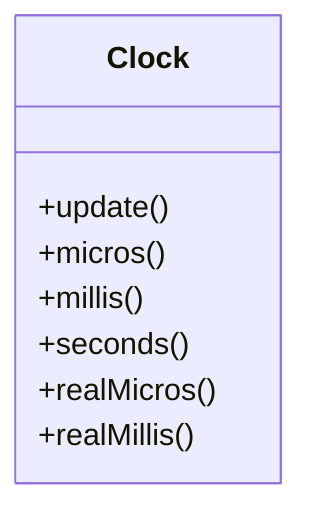 classDiagram
    class Clock {
        +update()
        +micros()
        +millis()
        +seconds()
        +realMicros()
        +realMillis()
    }